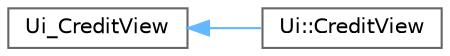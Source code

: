 digraph "Graphical Class Hierarchy"
{
 // LATEX_PDF_SIZE
  bgcolor="transparent";
  edge [fontname=Helvetica,fontsize=10,labelfontname=Helvetica,labelfontsize=10];
  node [fontname=Helvetica,fontsize=10,shape=box,height=0.2,width=0.4];
  rankdir="LR";
  Node0 [id="Node000000",label="Ui_CreditView",height=0.2,width=0.4,color="grey40", fillcolor="white", style="filled",URL="$d3/db9/classUi__CreditView.html",tooltip=" "];
  Node0 -> Node1 [id="edge72_Node000000_Node000001",dir="back",color="steelblue1",style="solid",tooltip=" "];
  Node1 [id="Node000001",label="Ui::CreditView",height=0.2,width=0.4,color="grey40", fillcolor="white", style="filled",URL="$da/d07/classUi_1_1CreditView.html",tooltip=" "];
}

